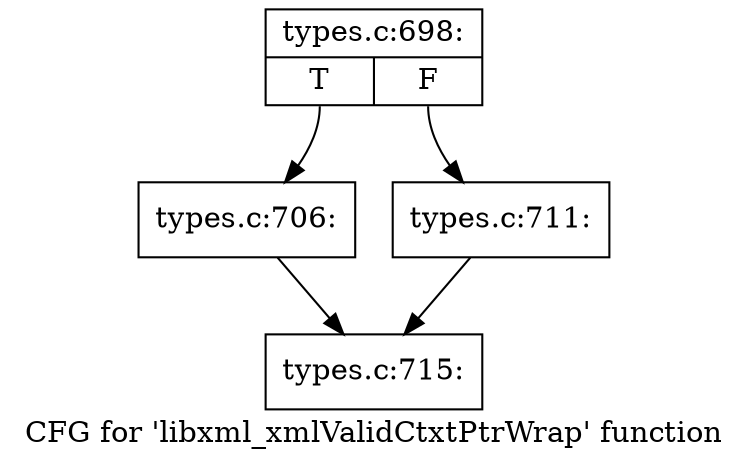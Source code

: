 digraph "CFG for 'libxml_xmlValidCtxtPtrWrap' function" {
	label="CFG for 'libxml_xmlValidCtxtPtrWrap' function";

	Node0x55aa7cf67c30 [shape=record,label="{types.c:698:|{<s0>T|<s1>F}}"];
	Node0x55aa7cf67c30:s0 -> Node0x55aa7cf7cf80;
	Node0x55aa7cf67c30:s1 -> Node0x55aa7cf7cfd0;
	Node0x55aa7cf7cf80 [shape=record,label="{types.c:706:}"];
	Node0x55aa7cf7cf80 -> Node0x55aa7cf7c6b0;
	Node0x55aa7cf7cfd0 [shape=record,label="{types.c:711:}"];
	Node0x55aa7cf7cfd0 -> Node0x55aa7cf7c6b0;
	Node0x55aa7cf7c6b0 [shape=record,label="{types.c:715:}"];
}
